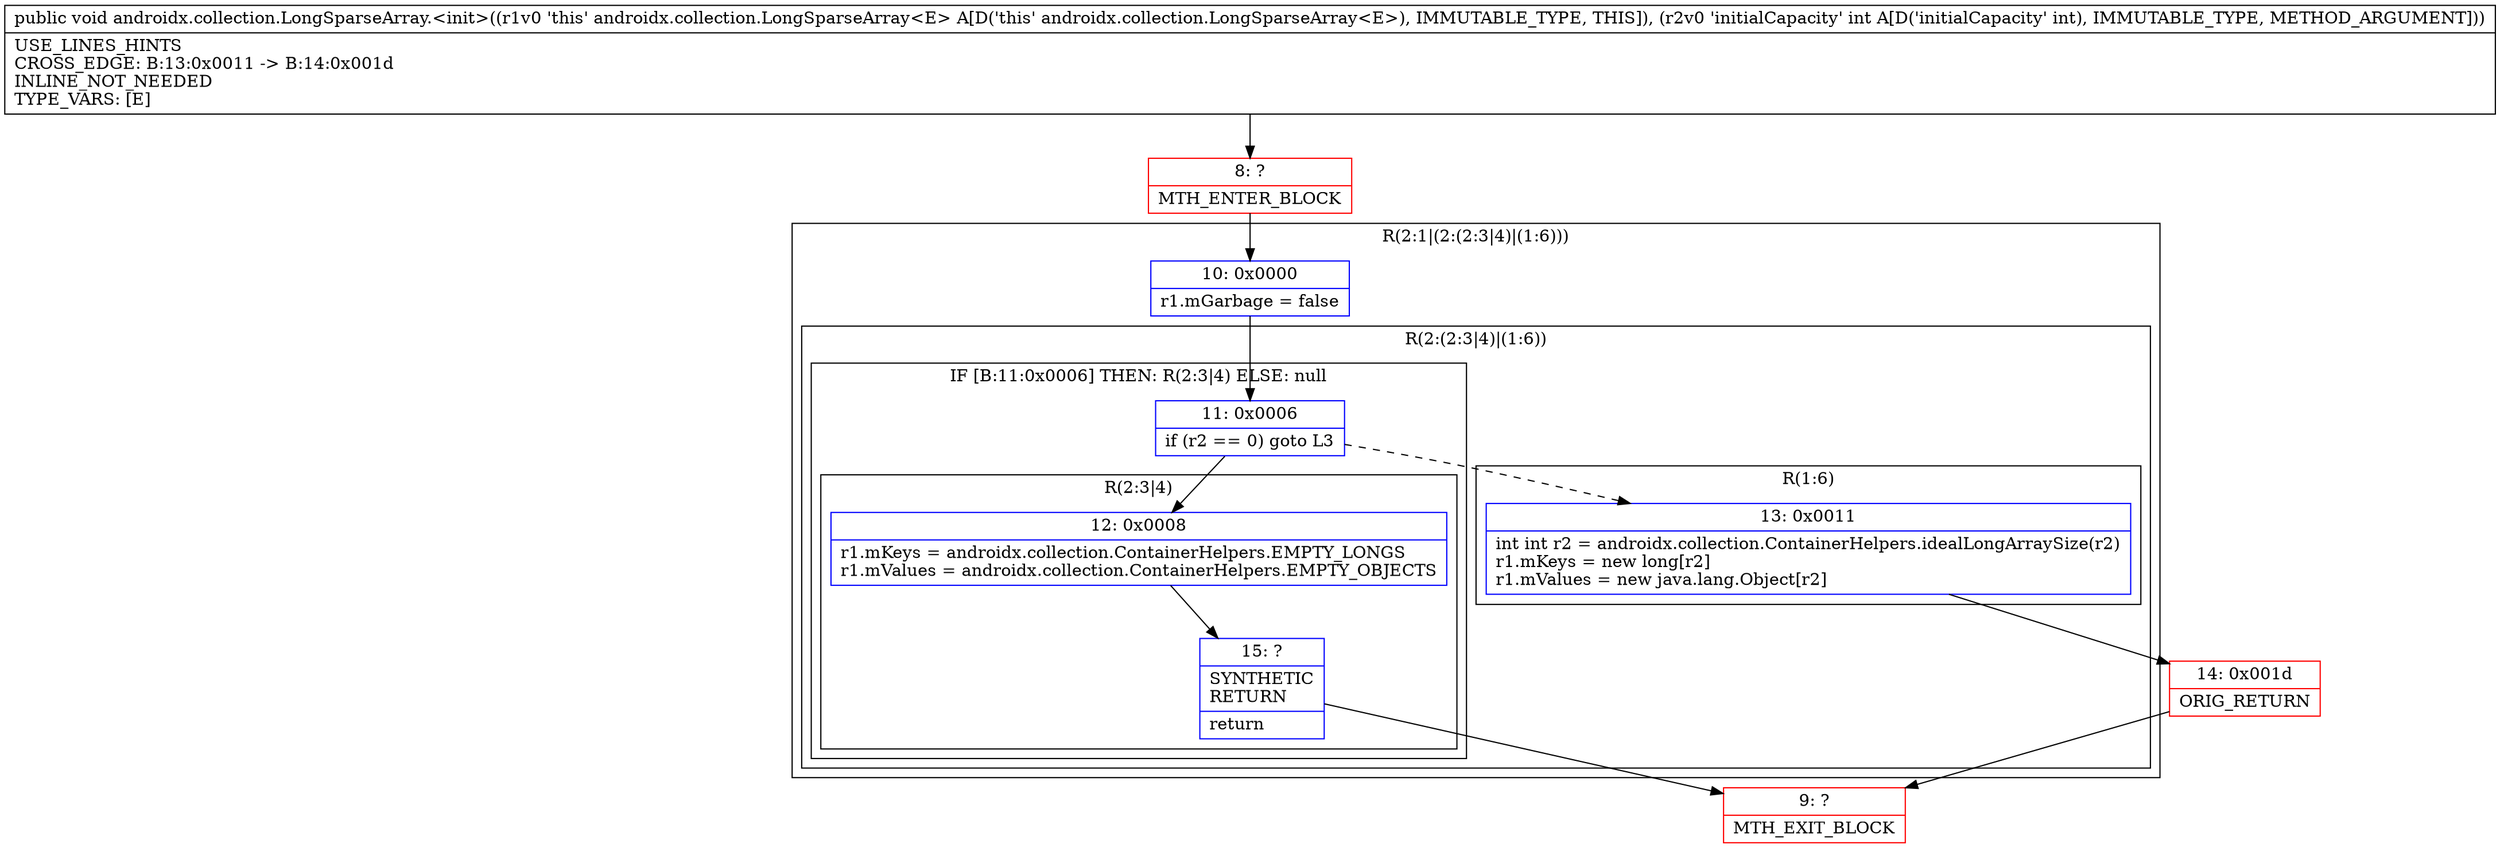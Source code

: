 digraph "CFG forandroidx.collection.LongSparseArray.\<init\>(I)V" {
subgraph cluster_Region_1459964014 {
label = "R(2:1|(2:(2:3|4)|(1:6)))";
node [shape=record,color=blue];
Node_10 [shape=record,label="{10\:\ 0x0000|r1.mGarbage = false\l}"];
subgraph cluster_Region_2094013297 {
label = "R(2:(2:3|4)|(1:6))";
node [shape=record,color=blue];
subgraph cluster_IfRegion_259140122 {
label = "IF [B:11:0x0006] THEN: R(2:3|4) ELSE: null";
node [shape=record,color=blue];
Node_11 [shape=record,label="{11\:\ 0x0006|if (r2 == 0) goto L3\l}"];
subgraph cluster_Region_1517619029 {
label = "R(2:3|4)";
node [shape=record,color=blue];
Node_12 [shape=record,label="{12\:\ 0x0008|r1.mKeys = androidx.collection.ContainerHelpers.EMPTY_LONGS\lr1.mValues = androidx.collection.ContainerHelpers.EMPTY_OBJECTS\l}"];
Node_15 [shape=record,label="{15\:\ ?|SYNTHETIC\lRETURN\l|return\l}"];
}
}
subgraph cluster_Region_1616743611 {
label = "R(1:6)";
node [shape=record,color=blue];
Node_13 [shape=record,label="{13\:\ 0x0011|int int r2 = androidx.collection.ContainerHelpers.idealLongArraySize(r2)\lr1.mKeys = new long[r2]\lr1.mValues = new java.lang.Object[r2]\l}"];
}
}
}
Node_8 [shape=record,color=red,label="{8\:\ ?|MTH_ENTER_BLOCK\l}"];
Node_9 [shape=record,color=red,label="{9\:\ ?|MTH_EXIT_BLOCK\l}"];
Node_14 [shape=record,color=red,label="{14\:\ 0x001d|ORIG_RETURN\l}"];
MethodNode[shape=record,label="{public void androidx.collection.LongSparseArray.\<init\>((r1v0 'this' androidx.collection.LongSparseArray\<E\> A[D('this' androidx.collection.LongSparseArray\<E\>), IMMUTABLE_TYPE, THIS]), (r2v0 'initialCapacity' int A[D('initialCapacity' int), IMMUTABLE_TYPE, METHOD_ARGUMENT]))  | USE_LINES_HINTS\lCROSS_EDGE: B:13:0x0011 \-\> B:14:0x001d\lINLINE_NOT_NEEDED\lTYPE_VARS: [E]\l}"];
MethodNode -> Node_8;Node_10 -> Node_11;
Node_11 -> Node_12;
Node_11 -> Node_13[style=dashed];
Node_12 -> Node_15;
Node_15 -> Node_9;
Node_13 -> Node_14;
Node_8 -> Node_10;
Node_14 -> Node_9;
}

